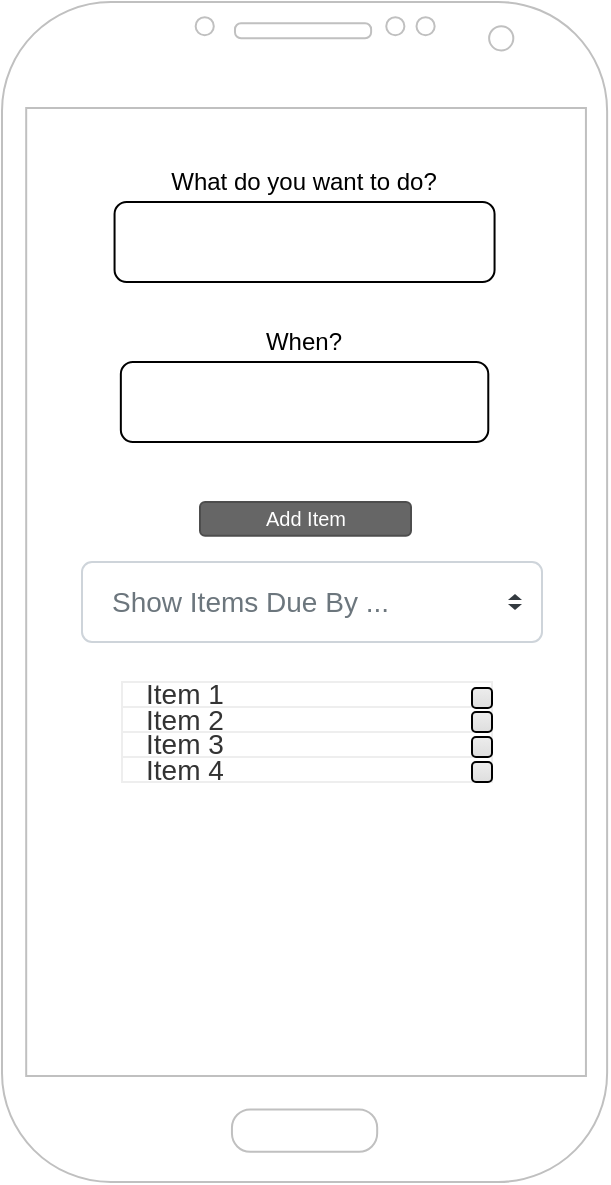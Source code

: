 <mxfile version="14.1.9" type="github">
  <diagram id="ClZV5P3Ju56pbZ-up05T" name="Page-1">
    <mxGraphModel dx="1210" dy="682" grid="1" gridSize="10" guides="1" tooltips="1" connect="1" arrows="1" fold="1" page="1" pageScale="1" pageWidth="850" pageHeight="1100" math="0" shadow="0">
      <root>
        <mxCell id="0" />
        <mxCell id="1" parent="0" />
        <mxCell id="WXgXPa6lnhgTiTKDWKVF-2" value="" style="verticalLabelPosition=bottom;verticalAlign=top;html=1;shadow=0;dashed=0;strokeWidth=1;shape=mxgraph.android.phone2;strokeColor=#c0c0c0;" vertex="1" parent="1">
          <mxGeometry x="80" y="40" width="302.56" height="590" as="geometry" />
        </mxCell>
        <mxCell id="WXgXPa6lnhgTiTKDWKVF-3" value="" style="rounded=1;whiteSpace=wrap;html=1;" vertex="1" parent="1">
          <mxGeometry x="136.28" y="140" width="190" height="40" as="geometry" />
        </mxCell>
        <mxCell id="WXgXPa6lnhgTiTKDWKVF-4" value="What do you want to do?" style="text;html=1;strokeColor=none;fillColor=none;align=center;verticalAlign=middle;whiteSpace=wrap;rounded=0;" vertex="1" parent="1">
          <mxGeometry x="144.28" y="120" width="174" height="20" as="geometry" />
        </mxCell>
        <mxCell id="WXgXPa6lnhgTiTKDWKVF-5" value="When?" style="text;html=1;strokeColor=none;fillColor=none;align=center;verticalAlign=middle;whiteSpace=wrap;rounded=0;" vertex="1" parent="1">
          <mxGeometry x="211.28" y="200" width="40" height="20" as="geometry" />
        </mxCell>
        <mxCell id="WXgXPa6lnhgTiTKDWKVF-6" value="" style="rounded=1;whiteSpace=wrap;html=1;" vertex="1" parent="1">
          <mxGeometry x="139.42" y="220" width="183.72" height="40" as="geometry" />
        </mxCell>
        <mxCell id="WXgXPa6lnhgTiTKDWKVF-7" value="Add Item" style="rounded=1;html=1;shadow=0;dashed=0;whiteSpace=wrap;fontSize=10;fillColor=#666666;align=center;strokeColor=#4D4D4D;fontColor=#ffffff;" vertex="1" parent="1">
          <mxGeometry x="179" y="290" width="105.5" height="16.88" as="geometry" />
        </mxCell>
        <mxCell id="WXgXPa6lnhgTiTKDWKVF-8" value="" style="strokeWidth=1;html=1;shadow=0;dashed=0;shape=mxgraph.android.rrect;rSize=0;strokeColor=#eeeeee;fillColor=#ffffff;gradientColor=none;" vertex="1" parent="1">
          <mxGeometry x="140" y="380" width="185" height="50" as="geometry" />
        </mxCell>
        <mxCell id="WXgXPa6lnhgTiTKDWKVF-9" value="&lt;font style=&quot;font-size: 14px&quot;&gt;Item 1&lt;/font&gt;" style="strokeColor=inherit;fillColor=inherit;gradientColor=inherit;strokeWidth=1;html=1;shadow=0;dashed=0;shape=mxgraph.android.rrect;rSize=0;align=left;spacingLeft=10;fontSize=8;fontColor=#333333;" vertex="1" parent="WXgXPa6lnhgTiTKDWKVF-8">
          <mxGeometry width="185" height="12.5" as="geometry" />
        </mxCell>
        <mxCell id="WXgXPa6lnhgTiTKDWKVF-10" value="&lt;font style=&quot;font-size: 14px&quot;&gt;Item 2&lt;/font&gt;" style="strokeColor=inherit;fillColor=inherit;gradientColor=inherit;strokeWidth=1;html=1;shadow=0;dashed=0;shape=mxgraph.android.rrect;rSize=0;align=left;spacingLeft=10;fontSize=8;fontColor=#333333;" vertex="1" parent="WXgXPa6lnhgTiTKDWKVF-8">
          <mxGeometry y="12.5" width="185" height="12.5" as="geometry" />
        </mxCell>
        <mxCell id="WXgXPa6lnhgTiTKDWKVF-11" value="&lt;font style=&quot;font-size: 14px&quot;&gt;Item 3&lt;/font&gt;" style="strokeColor=inherit;fillColor=inherit;gradientColor=inherit;strokeWidth=1;html=1;shadow=0;dashed=0;shape=mxgraph.android.rrect;rSize=0;align=left;spacingLeft=10;fontSize=8;fontColor=#333333;" vertex="1" parent="WXgXPa6lnhgTiTKDWKVF-8">
          <mxGeometry y="25" width="185" height="12.5" as="geometry" />
        </mxCell>
        <mxCell id="WXgXPa6lnhgTiTKDWKVF-12" value="&lt;font style=&quot;font-size: 14px&quot;&gt;Item 4&lt;/font&gt;" style="strokeColor=inherit;fillColor=inherit;gradientColor=inherit;strokeWidth=1;html=1;shadow=0;dashed=0;shape=mxgraph.android.rrect;rSize=0;align=left;spacingLeft=10;fontSize=8;fontColor=#333333;" vertex="1" parent="WXgXPa6lnhgTiTKDWKVF-8">
          <mxGeometry y="37.5" width="185" height="12.5" as="geometry" />
        </mxCell>
        <mxCell id="WXgXPa6lnhgTiTKDWKVF-16" value="" style="html=1;shadow=0;dashed=0;shape=mxgraph.bootstrap.checkbox2;labelPosition=right;verticalLabelPosition=middle;align=left;verticalAlign=middle;gradientColor=#DEDEDE;fillColor=#EDEDED;checked=0;spacing=5;checkedFill=#0085FC;checkedStroke=#ffffff;" vertex="1" parent="WXgXPa6lnhgTiTKDWKVF-8">
          <mxGeometry x="175" y="3" width="10" height="10" as="geometry" />
        </mxCell>
        <mxCell id="WXgXPa6lnhgTiTKDWKVF-17" value="" style="html=1;shadow=0;dashed=0;shape=mxgraph.bootstrap.checkbox2;labelPosition=right;verticalLabelPosition=middle;align=left;verticalAlign=middle;gradientColor=#DEDEDE;fillColor=#EDEDED;checked=0;spacing=5;checkedFill=#0085FC;checkedStroke=#ffffff;" vertex="1" parent="WXgXPa6lnhgTiTKDWKVF-8">
          <mxGeometry x="175" y="15" width="10" height="10" as="geometry" />
        </mxCell>
        <mxCell id="WXgXPa6lnhgTiTKDWKVF-18" value="" style="html=1;shadow=0;dashed=0;shape=mxgraph.bootstrap.checkbox2;labelPosition=right;verticalLabelPosition=middle;align=left;verticalAlign=middle;gradientColor=#DEDEDE;fillColor=#EDEDED;checked=0;spacing=5;checkedFill=#0085FC;checkedStroke=#ffffff;" vertex="1" parent="WXgXPa6lnhgTiTKDWKVF-8">
          <mxGeometry x="175" y="27.5" width="10" height="10" as="geometry" />
        </mxCell>
        <mxCell id="WXgXPa6lnhgTiTKDWKVF-19" value="" style="html=1;shadow=0;dashed=0;shape=mxgraph.bootstrap.checkbox2;labelPosition=right;verticalLabelPosition=middle;align=left;verticalAlign=middle;gradientColor=#DEDEDE;fillColor=#EDEDED;checked=0;spacing=5;checkedFill=#0085FC;checkedStroke=#ffffff;" vertex="1" parent="WXgXPa6lnhgTiTKDWKVF-8">
          <mxGeometry x="175" y="40" width="10" height="10" as="geometry" />
        </mxCell>
        <mxCell id="WXgXPa6lnhgTiTKDWKVF-13" value="Show Items Due By ..." style="html=1;shadow=0;dashed=0;shape=mxgraph.bootstrap.rrect;rSize=5;fillColor=#ffffff;strokeColor=#CED4DA;align=left;spacing=15;fontSize=14;fontColor=#6C767D;" vertex="1" parent="1">
          <mxGeometry x="120" y="320" width="230" height="40" as="geometry" />
        </mxCell>
        <mxCell id="WXgXPa6lnhgTiTKDWKVF-14" value="" style="shape=triangle;direction=south;fillColor=#343A40;strokeColor=none;perimeter=none;" vertex="1" parent="WXgXPa6lnhgTiTKDWKVF-13">
          <mxGeometry x="1" y="0.5" width="7" height="3" relative="1" as="geometry">
            <mxPoint x="-17" y="1" as="offset" />
          </mxGeometry>
        </mxCell>
        <mxCell id="WXgXPa6lnhgTiTKDWKVF-15" value="" style="shape=triangle;direction=north;fillColor=#343A40;strokeColor=none;perimeter=none;" vertex="1" parent="WXgXPa6lnhgTiTKDWKVF-13">
          <mxGeometry x="1" y="0.5" width="7" height="3" relative="1" as="geometry">
            <mxPoint x="-17" y="-4" as="offset" />
          </mxGeometry>
        </mxCell>
      </root>
    </mxGraphModel>
  </diagram>
</mxfile>
